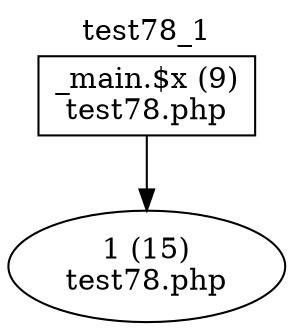 digraph cfg {
  label="test78_1";
  labelloc=t;
  n1 [shape=box, label="_main.$x (9)\ntest78.php"];
  n2 [shape=ellipse, label="1 (15)\ntest78.php"];
  n1 -> n2;
}
